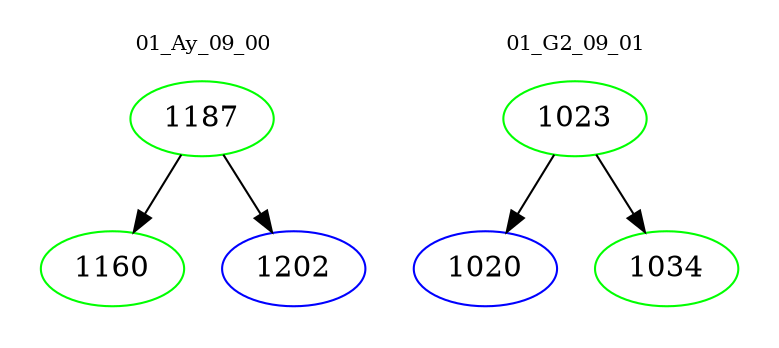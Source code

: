 digraph{
subgraph cluster_0 {
color = white
label = "01_Ay_09_00";
fontsize=10;
T0_1187 [label="1187", color="green"]
T0_1187 -> T0_1160 [color="black"]
T0_1160 [label="1160", color="green"]
T0_1187 -> T0_1202 [color="black"]
T0_1202 [label="1202", color="blue"]
}
subgraph cluster_1 {
color = white
label = "01_G2_09_01";
fontsize=10;
T1_1023 [label="1023", color="green"]
T1_1023 -> T1_1020 [color="black"]
T1_1020 [label="1020", color="blue"]
T1_1023 -> T1_1034 [color="black"]
T1_1034 [label="1034", color="green"]
}
}
